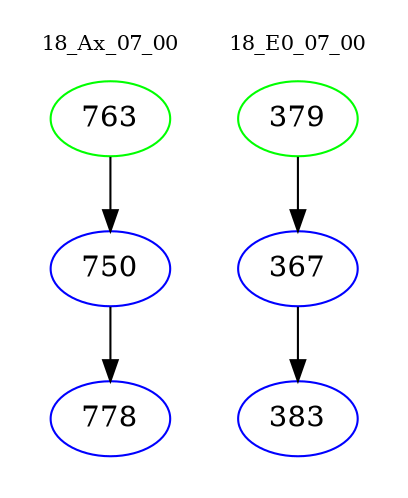digraph{
subgraph cluster_0 {
color = white
label = "18_Ax_07_00";
fontsize=10;
T0_763 [label="763", color="green"]
T0_763 -> T0_750 [color="black"]
T0_750 [label="750", color="blue"]
T0_750 -> T0_778 [color="black"]
T0_778 [label="778", color="blue"]
}
subgraph cluster_1 {
color = white
label = "18_E0_07_00";
fontsize=10;
T1_379 [label="379", color="green"]
T1_379 -> T1_367 [color="black"]
T1_367 [label="367", color="blue"]
T1_367 -> T1_383 [color="black"]
T1_383 [label="383", color="blue"]
}
}
